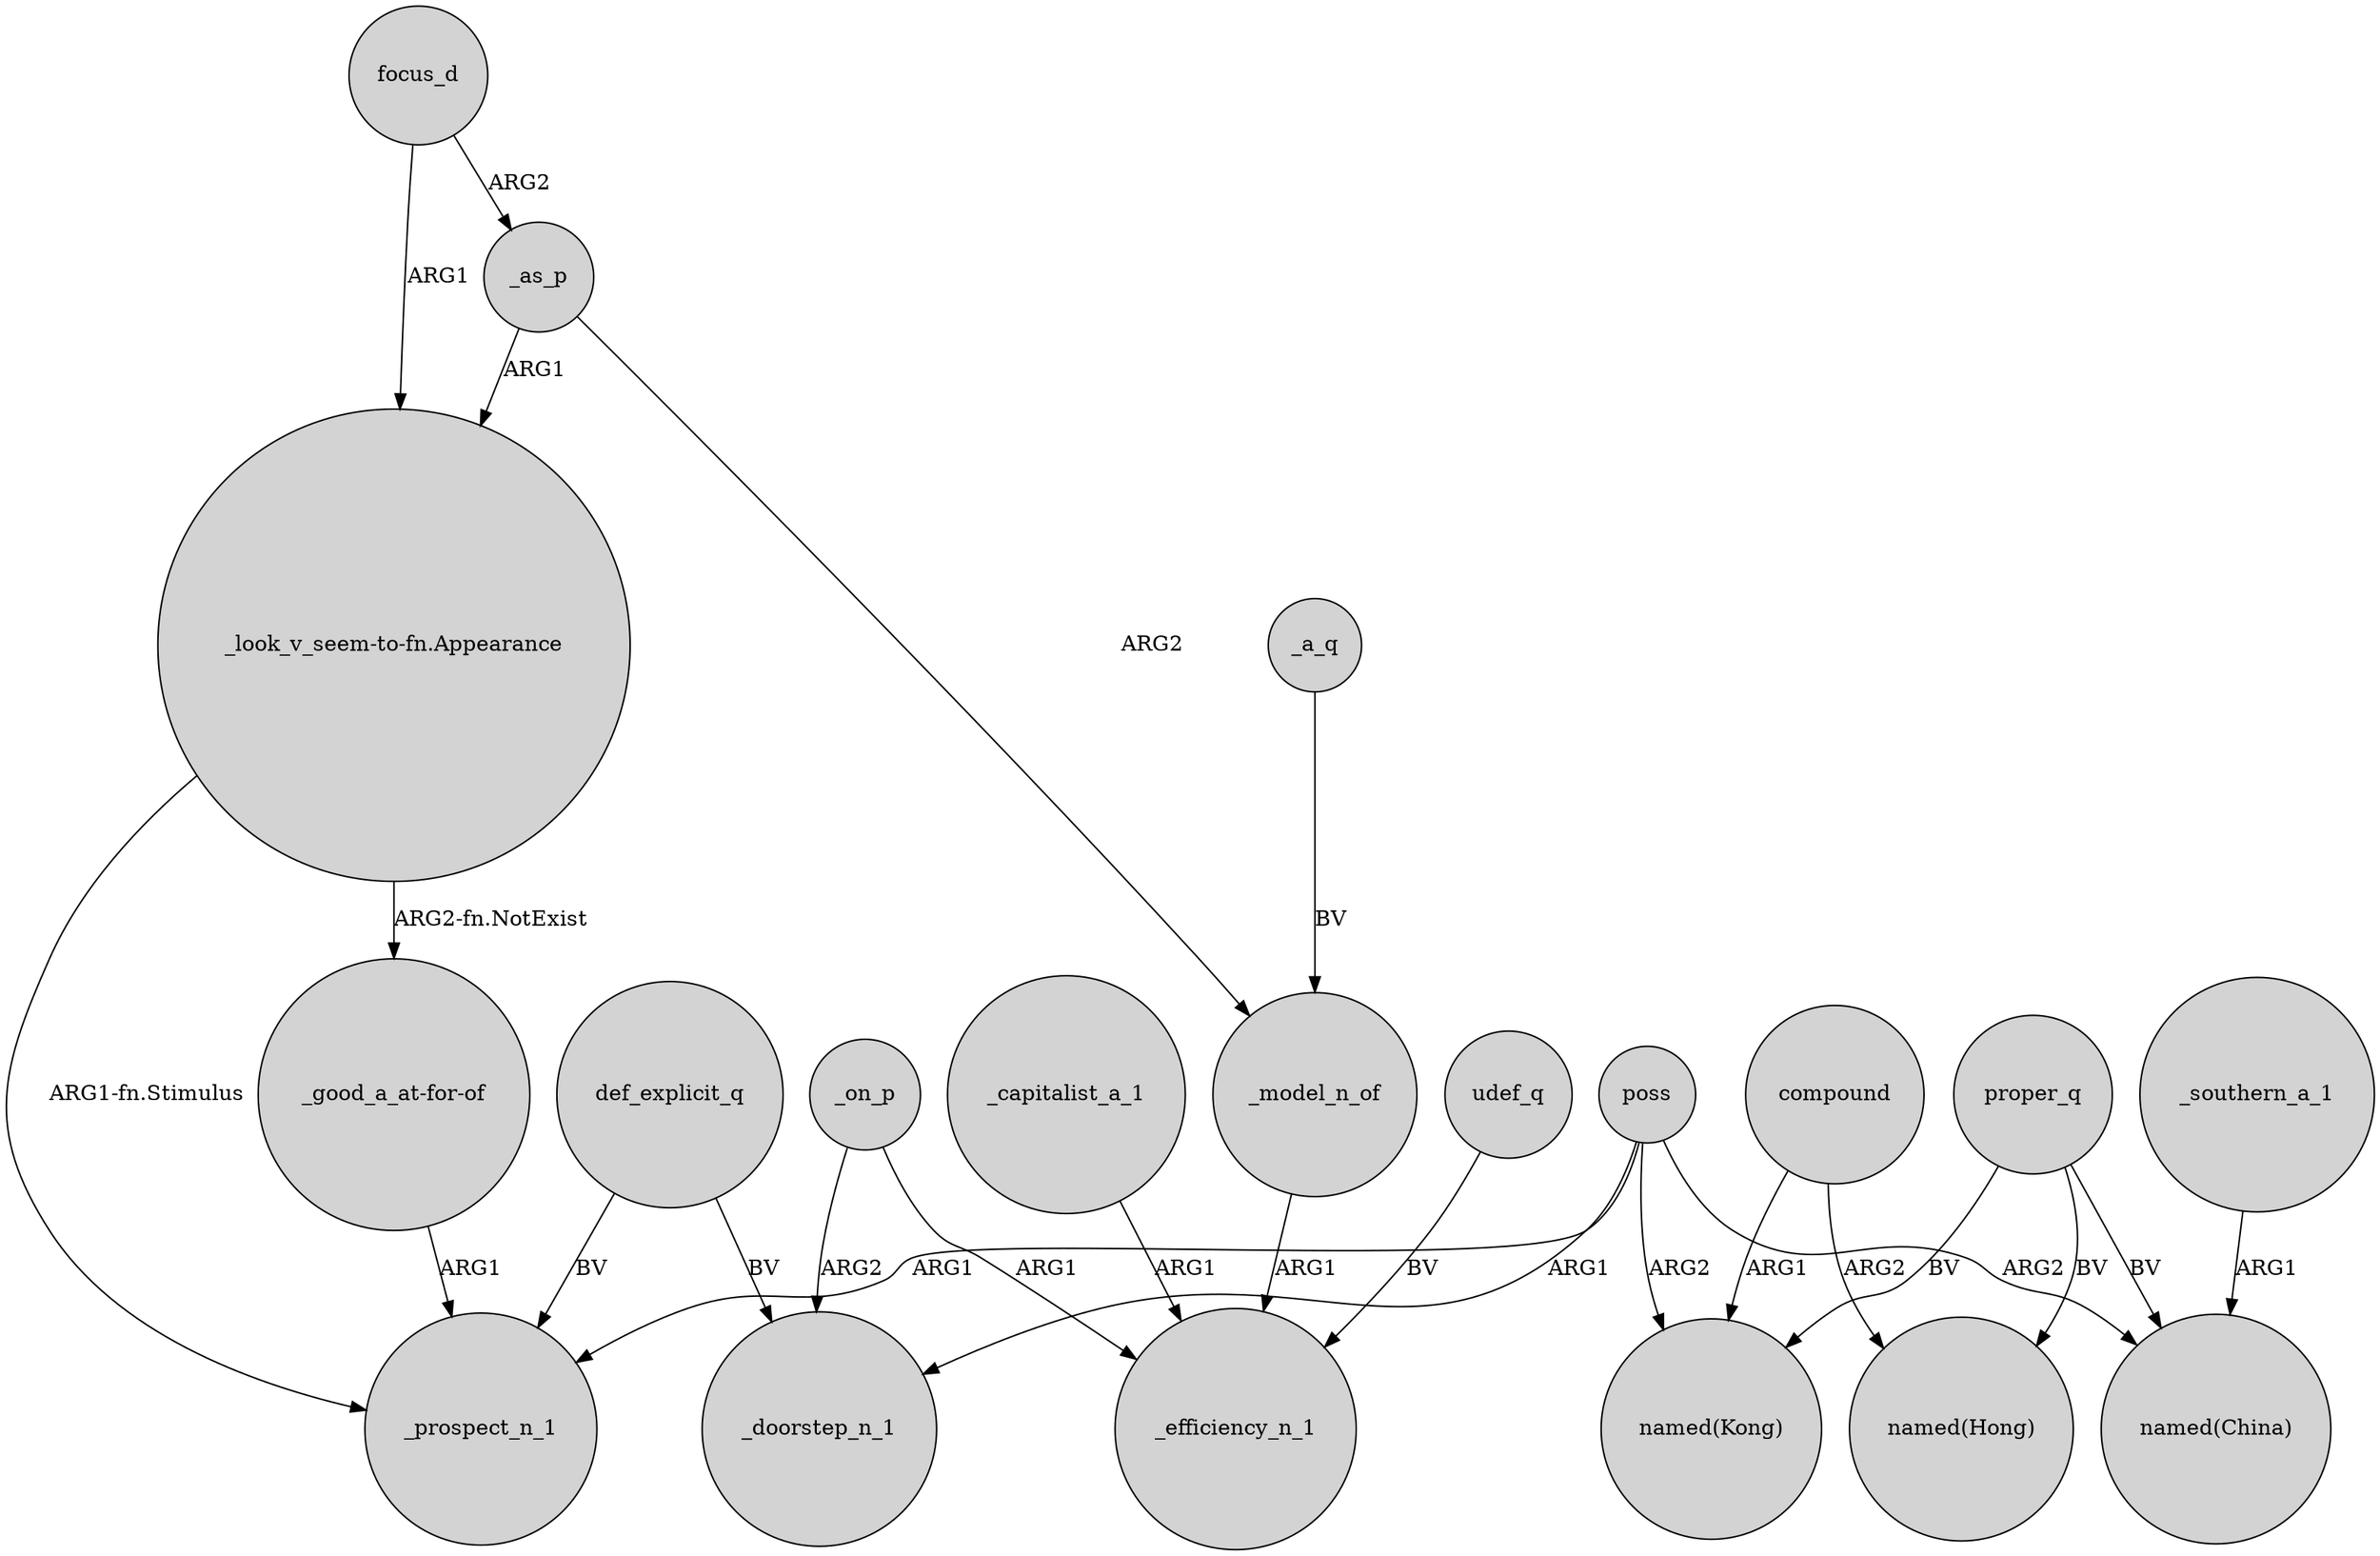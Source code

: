 digraph {
	node [shape=circle style=filled]
	focus_d -> "_look_v_seem-to-fn.Appearance" [label=ARG1]
	def_explicit_q -> _prospect_n_1 [label=BV]
	_on_p -> _efficiency_n_1 [label=ARG1]
	focus_d -> _as_p [label=ARG2]
	compound -> "named(Hong)" [label=ARG2]
	_a_q -> _model_n_of [label=BV]
	poss -> "named(Kong)" [label=ARG2]
	"_look_v_seem-to-fn.Appearance" -> _prospect_n_1 [label="ARG1-fn.Stimulus"]
	_as_p -> "_look_v_seem-to-fn.Appearance" [label=ARG1]
	"_good_a_at-for-of" -> _prospect_n_1 [label=ARG1]
	poss -> "named(China)" [label=ARG2]
	proper_q -> "named(Hong)" [label=BV]
	udef_q -> _efficiency_n_1 [label=BV]
	_southern_a_1 -> "named(China)" [label=ARG1]
	_on_p -> _doorstep_n_1 [label=ARG2]
	poss -> _doorstep_n_1 [label=ARG1]
	proper_q -> "named(Kong)" [label=BV]
	proper_q -> "named(China)" [label=BV]
	_model_n_of -> _efficiency_n_1 [label=ARG1]
	poss -> _prospect_n_1 [label=ARG1]
	"_look_v_seem-to-fn.Appearance" -> "_good_a_at-for-of" [label="ARG2-fn.NotExist"]
	_capitalist_a_1 -> _efficiency_n_1 [label=ARG1]
	compound -> "named(Kong)" [label=ARG1]
	_as_p -> _model_n_of [label=ARG2]
	def_explicit_q -> _doorstep_n_1 [label=BV]
}
